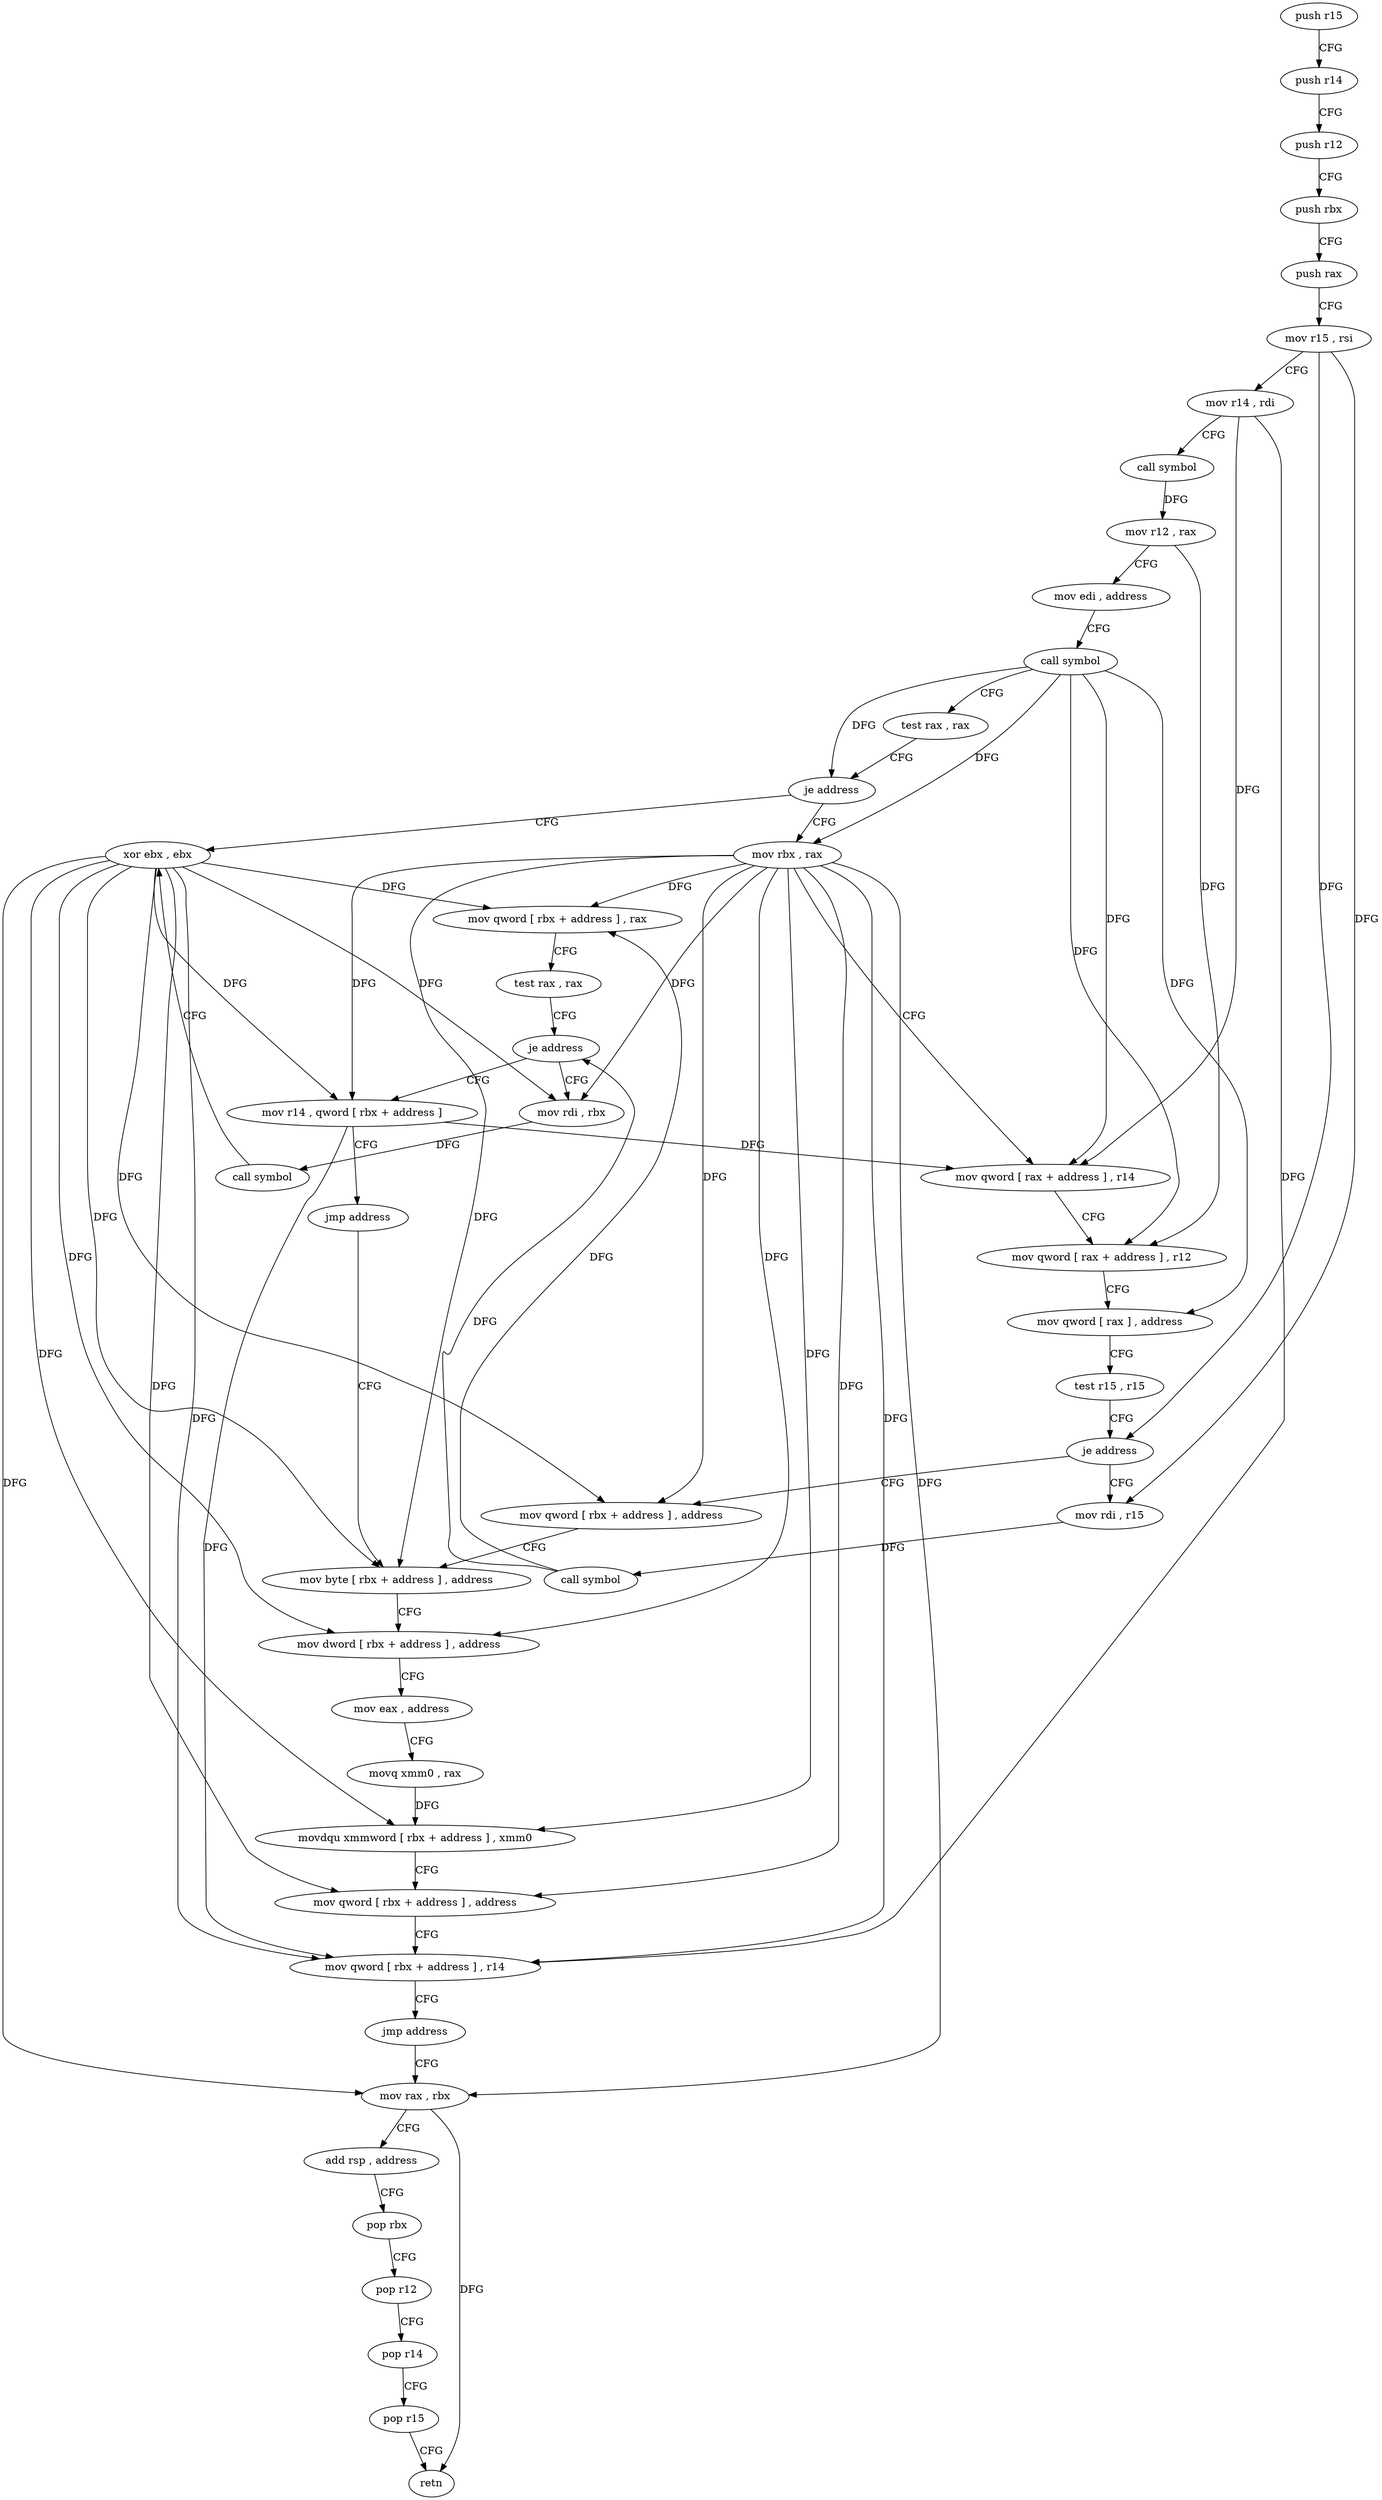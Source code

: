 digraph "func" {
"98976" [label = "push r15" ]
"98978" [label = "push r14" ]
"98980" [label = "push r12" ]
"98982" [label = "push rbx" ]
"98983" [label = "push rax" ]
"98984" [label = "mov r15 , rsi" ]
"98987" [label = "mov r14 , rdi" ]
"98990" [label = "call symbol" ]
"98995" [label = "mov r12 , rax" ]
"98998" [label = "mov edi , address" ]
"99003" [label = "call symbol" ]
"99008" [label = "test rax , rax" ]
"99011" [label = "je address" ]
"99115" [label = "xor ebx , ebx" ]
"99013" [label = "mov rbx , rax" ]
"99117" [label = "mov rax , rbx" ]
"99016" [label = "mov qword [ rax + address ] , r14" ]
"99020" [label = "mov qword [ rax + address ] , r12" ]
"99024" [label = "mov qword [ rax ] , address" ]
"99031" [label = "test r15 , r15" ]
"99034" [label = "je address" ]
"99059" [label = "mov qword [ rbx + address ] , address" ]
"99036" [label = "mov rdi , r15" ]
"99067" [label = "mov byte [ rbx + address ] , address" ]
"99039" [label = "call symbol" ]
"99044" [label = "mov qword [ rbx + address ] , rax" ]
"99048" [label = "test rax , rax" ]
"99051" [label = "je address" ]
"99107" [label = "mov rdi , rbx" ]
"99053" [label = "mov r14 , qword [ rbx + address ]" ]
"99120" [label = "add rsp , address" ]
"99124" [label = "pop rbx" ]
"99125" [label = "pop r12" ]
"99127" [label = "pop r14" ]
"99129" [label = "pop r15" ]
"99131" [label = "retn" ]
"99110" [label = "call symbol" ]
"99057" [label = "jmp address" ]
"99071" [label = "mov dword [ rbx + address ] , address" ]
"99078" [label = "mov eax , address" ]
"99083" [label = "movq xmm0 , rax" ]
"99088" [label = "movdqu xmmword [ rbx + address ] , xmm0" ]
"99093" [label = "mov qword [ rbx + address ] , address" ]
"99101" [label = "mov qword [ rbx + address ] , r14" ]
"99105" [label = "jmp address" ]
"98976" -> "98978" [ label = "CFG" ]
"98978" -> "98980" [ label = "CFG" ]
"98980" -> "98982" [ label = "CFG" ]
"98982" -> "98983" [ label = "CFG" ]
"98983" -> "98984" [ label = "CFG" ]
"98984" -> "98987" [ label = "CFG" ]
"98984" -> "99034" [ label = "DFG" ]
"98984" -> "99036" [ label = "DFG" ]
"98987" -> "98990" [ label = "CFG" ]
"98987" -> "99016" [ label = "DFG" ]
"98987" -> "99101" [ label = "DFG" ]
"98990" -> "98995" [ label = "DFG" ]
"98995" -> "98998" [ label = "CFG" ]
"98995" -> "99020" [ label = "DFG" ]
"98998" -> "99003" [ label = "CFG" ]
"99003" -> "99008" [ label = "CFG" ]
"99003" -> "99011" [ label = "DFG" ]
"99003" -> "99013" [ label = "DFG" ]
"99003" -> "99016" [ label = "DFG" ]
"99003" -> "99020" [ label = "DFG" ]
"99003" -> "99024" [ label = "DFG" ]
"99008" -> "99011" [ label = "CFG" ]
"99011" -> "99115" [ label = "CFG" ]
"99011" -> "99013" [ label = "CFG" ]
"99115" -> "99117" [ label = "DFG" ]
"99115" -> "99059" [ label = "DFG" ]
"99115" -> "99044" [ label = "DFG" ]
"99115" -> "99067" [ label = "DFG" ]
"99115" -> "99071" [ label = "DFG" ]
"99115" -> "99088" [ label = "DFG" ]
"99115" -> "99093" [ label = "DFG" ]
"99115" -> "99101" [ label = "DFG" ]
"99115" -> "99107" [ label = "DFG" ]
"99115" -> "99053" [ label = "DFG" ]
"99013" -> "99016" [ label = "CFG" ]
"99013" -> "99117" [ label = "DFG" ]
"99013" -> "99059" [ label = "DFG" ]
"99013" -> "99044" [ label = "DFG" ]
"99013" -> "99067" [ label = "DFG" ]
"99013" -> "99071" [ label = "DFG" ]
"99013" -> "99088" [ label = "DFG" ]
"99013" -> "99093" [ label = "DFG" ]
"99013" -> "99101" [ label = "DFG" ]
"99013" -> "99107" [ label = "DFG" ]
"99013" -> "99053" [ label = "DFG" ]
"99117" -> "99120" [ label = "CFG" ]
"99117" -> "99131" [ label = "DFG" ]
"99016" -> "99020" [ label = "CFG" ]
"99020" -> "99024" [ label = "CFG" ]
"99024" -> "99031" [ label = "CFG" ]
"99031" -> "99034" [ label = "CFG" ]
"99034" -> "99059" [ label = "CFG" ]
"99034" -> "99036" [ label = "CFG" ]
"99059" -> "99067" [ label = "CFG" ]
"99036" -> "99039" [ label = "DFG" ]
"99067" -> "99071" [ label = "CFG" ]
"99039" -> "99044" [ label = "DFG" ]
"99039" -> "99051" [ label = "DFG" ]
"99044" -> "99048" [ label = "CFG" ]
"99048" -> "99051" [ label = "CFG" ]
"99051" -> "99107" [ label = "CFG" ]
"99051" -> "99053" [ label = "CFG" ]
"99107" -> "99110" [ label = "DFG" ]
"99053" -> "99057" [ label = "CFG" ]
"99053" -> "99016" [ label = "DFG" ]
"99053" -> "99101" [ label = "DFG" ]
"99120" -> "99124" [ label = "CFG" ]
"99124" -> "99125" [ label = "CFG" ]
"99125" -> "99127" [ label = "CFG" ]
"99127" -> "99129" [ label = "CFG" ]
"99129" -> "99131" [ label = "CFG" ]
"99110" -> "99115" [ label = "CFG" ]
"99057" -> "99067" [ label = "CFG" ]
"99071" -> "99078" [ label = "CFG" ]
"99078" -> "99083" [ label = "CFG" ]
"99083" -> "99088" [ label = "DFG" ]
"99088" -> "99093" [ label = "CFG" ]
"99093" -> "99101" [ label = "CFG" ]
"99101" -> "99105" [ label = "CFG" ]
"99105" -> "99117" [ label = "CFG" ]
}
